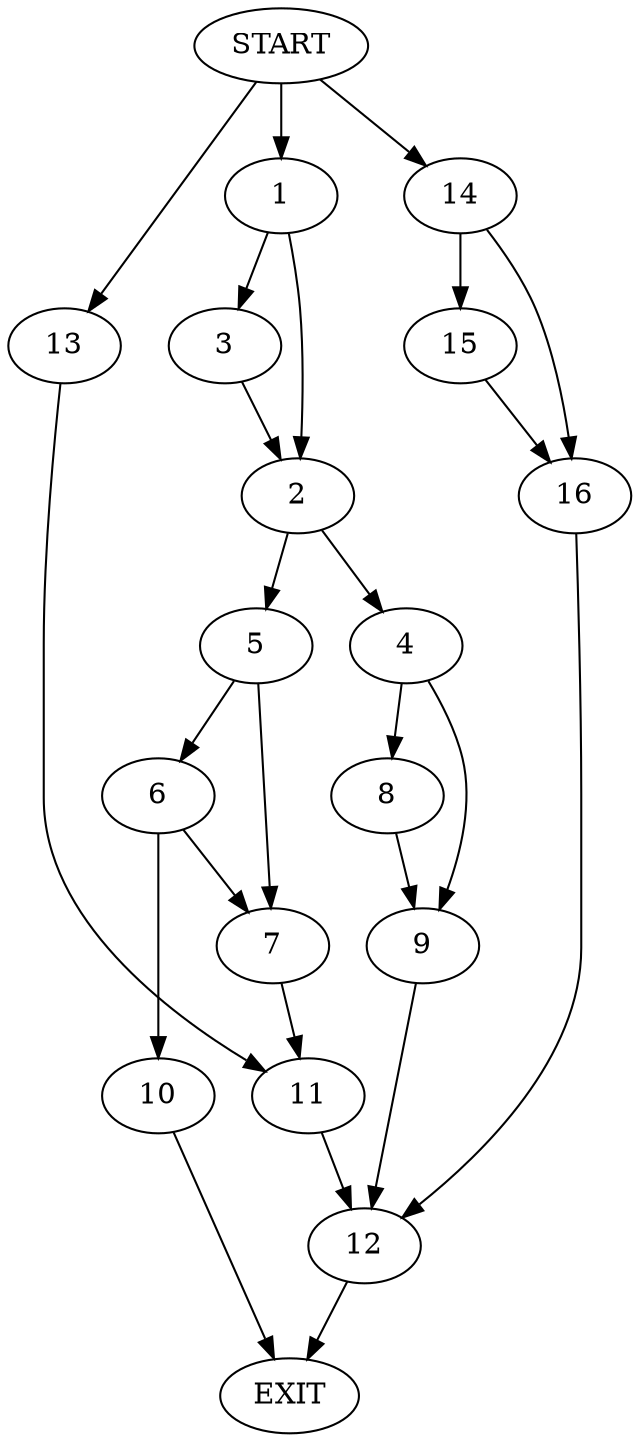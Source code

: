 digraph {
0 [label="START"]
17 [label="EXIT"]
0 -> 1
1 -> 2
1 -> 3
2 -> 4
2 -> 5
3 -> 2
5 -> 6
5 -> 7
4 -> 8
4 -> 9
6 -> 10
6 -> 7
7 -> 11
10 -> 17
11 -> 12
0 -> 13
13 -> 11
12 -> 17
0 -> 14
14 -> 15
14 -> 16
15 -> 16
16 -> 12
9 -> 12
8 -> 9
}
